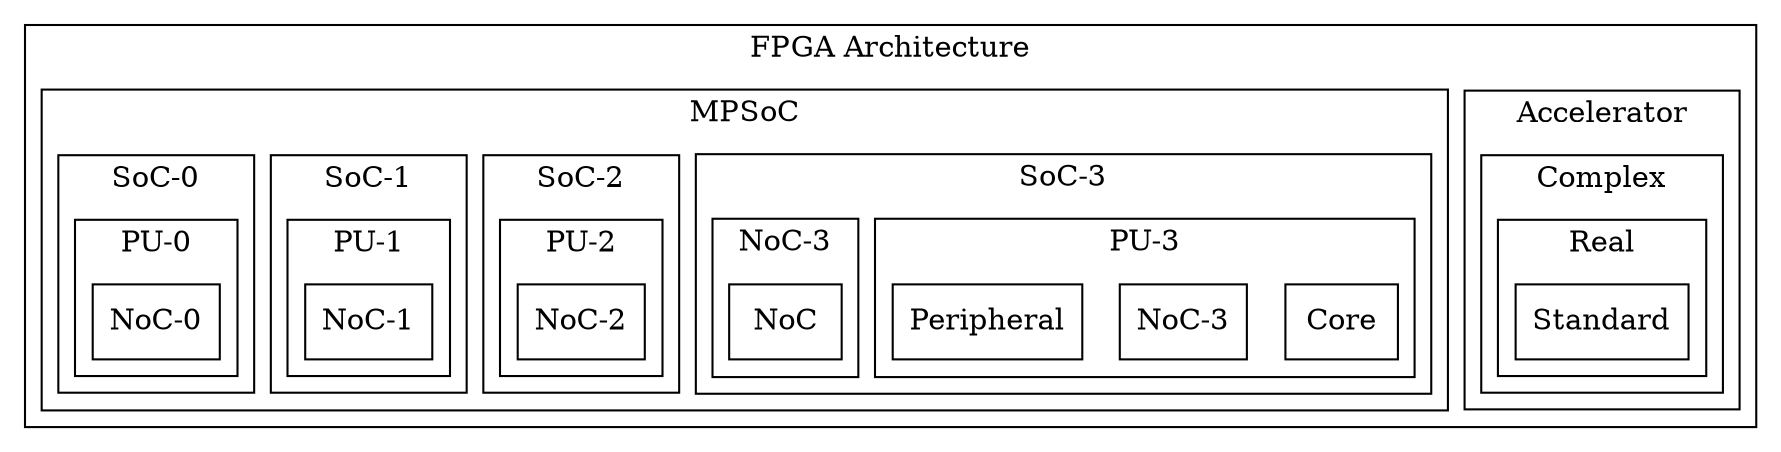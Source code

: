 digraph Project {
  // Introduction
  graph [rankdir = TB, splines=ortho];
  node[shape=record];

  // Blocks
  subgraph "cluster FPGA Architecture" { label = "FPGA Architecture";
    subgraph "cluster Accelerator" { label = "Accelerator";
      subgraph "cluster Complex" { label = "Complex";
        subgraph "cluster Real" { label = "Real";
          Standard[shape=box, label="Standard"];
        }
      }
    }
    subgraph "cluster MPSoC" { label = "MPSoC";
      subgraph "cluster SoC-3" { label = "SoC-3";
        subgraph "cluster PU-3" { label = "PU-3";
          Core-3[shape=box, label="Core-3"];
          Peripheral-3[shape=box, label="Peripheral-3"];
        }
        subgraph "cluster NoC-3" { label = "NoC-3";
          NoC-3[shape=box, label="NoC-3"];
        }
      }
      subgraph "cluster SoC-2" { label = "SoC-2";
        subgraph "cluster PU-2" { label = "PU-2";
          Core-2[shape=box, label="Core-2"];
          Peripheral-2[shape=box, label="Peripheral-2"];
        }
        subgraph "cluster NoC-2" { label = "NoC-2";
          NoC-2[shape=box, label="NoC-2"];
        }
      }
      subgraph "cluster SoC-1" { label = "SoC-1";
        subgraph "cluster PU-1" { label = "PU-1";
          Core-1[shape=box, label="Core-1"];
          Peripheral-1[shape=box, label="Peripheral-1"];
        }
        subgraph "cluster NoC-1" { label = "NoC-1";
          NoC-1[shape=box, label="NoC-1"];
        }
      }
      subgraph "cluster SoC-0" { label = "SoC-0";
        subgraph "cluster PU-0" { label = "PU-0";
          Core-0[shape=box, label="Core-0"];
          Peripheral-0[shape=box, label="Peripheral-0"];
        }
        subgraph "cluster NoC-0" { label = "NoC-0";
          NoC-0[shape=box, label="NoC-0"];
        }
      }
    }
  }
}

